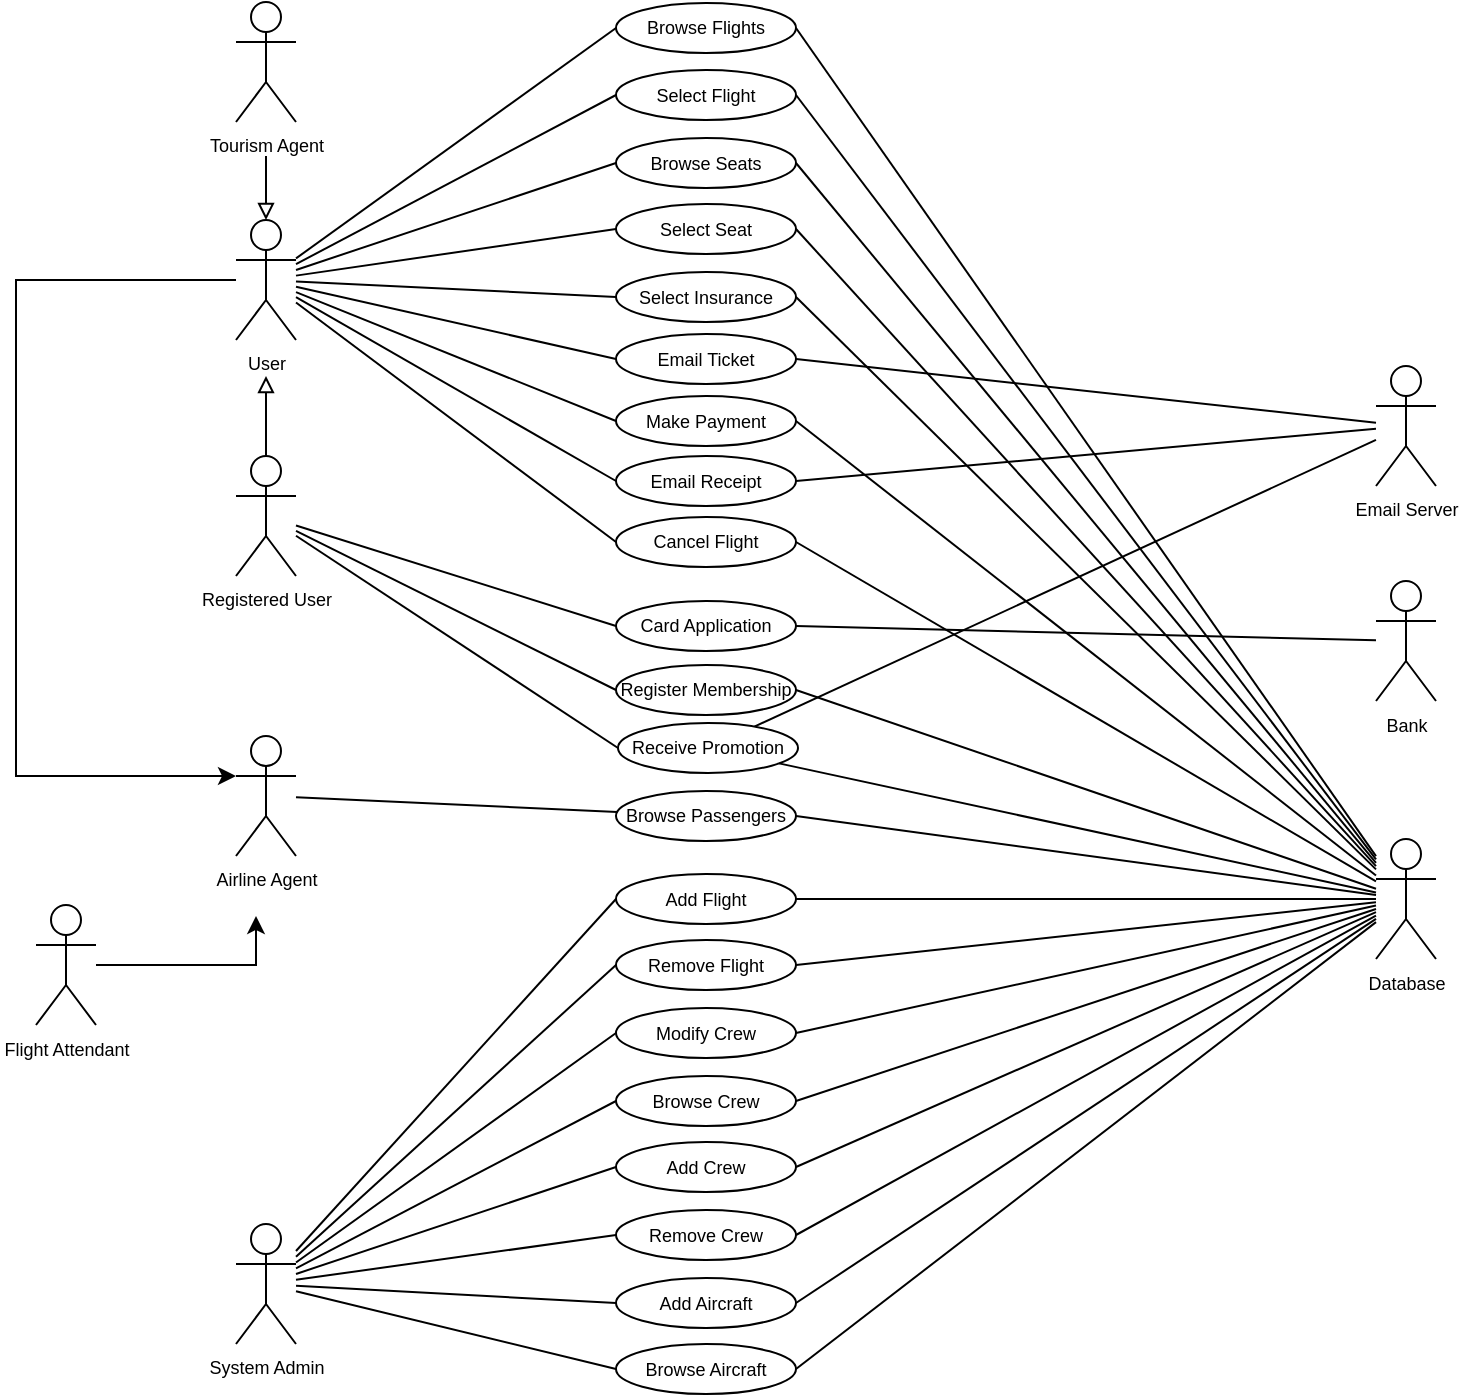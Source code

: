 <mxfile version="22.0.2" type="device">
  <diagram name="Page-1" id="OrlpG0JctS7wxFw-NEQy">
    <mxGraphModel dx="1420" dy="822" grid="1" gridSize="10" guides="1" tooltips="1" connect="1" arrows="1" fold="1" page="1" pageScale="1" pageWidth="850" pageHeight="1100" math="0" shadow="0">
      <root>
        <mxCell id="0" />
        <mxCell id="1" parent="0" />
        <mxCell id="UExDneakSTAcrRpCqQbY-11" style="rounded=0;orthogonalLoop=1;jettySize=auto;html=1;strokeColor=default;endArrow=none;endFill=0;startArrow=none;startFill=0;entryX=0;entryY=0.5;entryDx=0;entryDy=0;" parent="1" source="z5qdCUO5IbGsy1vXa8A5-2" target="NAcOau6ly_9tZRAHZsZ8-38" edge="1">
          <mxGeometry relative="1" as="geometry" />
        </mxCell>
        <mxCell id="UExDneakSTAcrRpCqQbY-12" style="rounded=0;orthogonalLoop=1;jettySize=auto;html=1;endArrow=none;endFill=0;startArrow=none;startFill=0;entryX=0;entryY=0.5;entryDx=0;entryDy=0;" parent="1" source="z5qdCUO5IbGsy1vXa8A5-2" target="NAcOau6ly_9tZRAHZsZ8-11" edge="1">
          <mxGeometry relative="1" as="geometry">
            <mxPoint x="320" y="80" as="targetPoint" />
          </mxGeometry>
        </mxCell>
        <mxCell id="UExDneakSTAcrRpCqQbY-14" style="edgeStyle=none;rounded=0;orthogonalLoop=1;jettySize=auto;html=1;startArrow=none;startFill=0;endArrow=none;endFill=0;entryX=0;entryY=0.5;entryDx=0;entryDy=0;" parent="1" source="z5qdCUO5IbGsy1vXa8A5-2" target="NAcOau6ly_9tZRAHZsZ8-12" edge="1">
          <mxGeometry relative="1" as="geometry">
            <mxPoint x="326" y="96" as="targetPoint" />
          </mxGeometry>
        </mxCell>
        <mxCell id="UExDneakSTAcrRpCqQbY-15" style="edgeStyle=none;rounded=0;orthogonalLoop=1;jettySize=auto;html=1;startArrow=none;startFill=0;endArrow=none;endFill=0;entryX=0;entryY=0.5;entryDx=0;entryDy=0;" parent="1" source="z5qdCUO5IbGsy1vXa8A5-2" target="NAcOau6ly_9tZRAHZsZ8-13" edge="1">
          <mxGeometry relative="1" as="geometry" />
        </mxCell>
        <mxCell id="UExDneakSTAcrRpCqQbY-16" style="edgeStyle=none;rounded=0;orthogonalLoop=1;jettySize=auto;html=1;startArrow=none;startFill=0;endArrow=none;endFill=0;entryX=0;entryY=0.5;entryDx=0;entryDy=0;" parent="1" source="z5qdCUO5IbGsy1vXa8A5-2" target="NAcOau6ly_9tZRAHZsZ8-19" edge="1">
          <mxGeometry relative="1" as="geometry" />
        </mxCell>
        <mxCell id="UExDneakSTAcrRpCqQbY-17" style="edgeStyle=none;rounded=0;orthogonalLoop=1;jettySize=auto;html=1;startArrow=none;startFill=0;endArrow=none;endFill=0;entryX=0;entryY=0.5;entryDx=0;entryDy=0;" parent="1" source="z5qdCUO5IbGsy1vXa8A5-2" target="NAcOau6ly_9tZRAHZsZ8-17" edge="1">
          <mxGeometry relative="1" as="geometry" />
        </mxCell>
        <mxCell id="UExDneakSTAcrRpCqQbY-18" style="edgeStyle=none;rounded=0;orthogonalLoop=1;jettySize=auto;html=1;startArrow=none;startFill=0;endArrow=none;endFill=0;entryX=0;entryY=0.5;entryDx=0;entryDy=0;" parent="1" source="z5qdCUO5IbGsy1vXa8A5-2" target="NAcOau6ly_9tZRAHZsZ8-26" edge="1">
          <mxGeometry relative="1" as="geometry" />
        </mxCell>
        <mxCell id="BsZ4ZcHheICdlKva1MgZ-10" style="edgeStyle=orthogonalEdgeStyle;rounded=0;orthogonalLoop=1;jettySize=auto;html=1;" parent="1" source="z5qdCUO5IbGsy1vXa8A5-2" target="NAcOau6ly_9tZRAHZsZ8-4" edge="1">
          <mxGeometry relative="1" as="geometry">
            <mxPoint x="60" y="400" as="targetPoint" />
            <Array as="points">
              <mxPoint x="30" y="152" />
              <mxPoint x="30" y="400" />
            </Array>
          </mxGeometry>
        </mxCell>
        <mxCell id="z5qdCUO5IbGsy1vXa8A5-2" value="User" style="shape=umlActor;verticalLabelPosition=bottom;verticalAlign=top;html=1;outlineConnect=0;fontSize=9;" parent="1" vertex="1">
          <mxGeometry x="140" y="122" width="30" height="60" as="geometry" />
        </mxCell>
        <mxCell id="UExDneakSTAcrRpCqQbY-54" style="edgeStyle=none;rounded=0;orthogonalLoop=1;jettySize=auto;html=1;endArrow=block;endFill=0;" parent="1" source="NAcOau6ly_9tZRAHZsZ8-2" edge="1">
          <mxGeometry relative="1" as="geometry">
            <mxPoint x="155" y="200" as="targetPoint" />
          </mxGeometry>
        </mxCell>
        <mxCell id="UExDneakSTAcrRpCqQbY-55" style="edgeStyle=none;rounded=0;orthogonalLoop=1;jettySize=auto;html=1;endArrow=none;endFill=0;entryX=0;entryY=0.5;entryDx=0;entryDy=0;" parent="1" source="NAcOau6ly_9tZRAHZsZ8-2" target="UExDneakSTAcrRpCqQbY-1" edge="1">
          <mxGeometry relative="1" as="geometry" />
        </mxCell>
        <mxCell id="UExDneakSTAcrRpCqQbY-56" style="edgeStyle=none;rounded=0;orthogonalLoop=1;jettySize=auto;html=1;endArrow=none;endFill=0;entryX=0;entryY=0.5;entryDx=0;entryDy=0;" parent="1" source="NAcOau6ly_9tZRAHZsZ8-2" target="NAcOau6ly_9tZRAHZsZ8-58" edge="1">
          <mxGeometry relative="1" as="geometry" />
        </mxCell>
        <mxCell id="BsZ4ZcHheICdlKva1MgZ-15" style="rounded=0;orthogonalLoop=1;jettySize=auto;html=1;endArrow=none;endFill=0;entryX=0;entryY=0.5;entryDx=0;entryDy=0;" parent="1" source="NAcOau6ly_9tZRAHZsZ8-2" target="BsZ4ZcHheICdlKva1MgZ-12" edge="1">
          <mxGeometry relative="1" as="geometry" />
        </mxCell>
        <mxCell id="NAcOau6ly_9tZRAHZsZ8-2" value="Registered User" style="shape=umlActor;verticalLabelPosition=bottom;verticalAlign=top;html=1;outlineConnect=0;fontSize=9;" parent="1" vertex="1">
          <mxGeometry x="140" y="240" width="30" height="60" as="geometry" />
        </mxCell>
        <mxCell id="UExDneakSTAcrRpCqQbY-45" style="edgeStyle=none;rounded=0;orthogonalLoop=1;jettySize=auto;html=1;entryX=0;entryY=0.5;entryDx=0;entryDy=0;endArrow=none;endFill=0;" parent="1" source="NAcOau6ly_9tZRAHZsZ8-3" target="NAcOau6ly_9tZRAHZsZ8-41" edge="1">
          <mxGeometry relative="1" as="geometry" />
        </mxCell>
        <mxCell id="UExDneakSTAcrRpCqQbY-46" style="edgeStyle=none;rounded=0;orthogonalLoop=1;jettySize=auto;html=1;entryX=0;entryY=0.5;entryDx=0;entryDy=0;endArrow=none;endFill=0;" parent="1" source="NAcOau6ly_9tZRAHZsZ8-3" target="NAcOau6ly_9tZRAHZsZ8-42" edge="1">
          <mxGeometry relative="1" as="geometry" />
        </mxCell>
        <mxCell id="UExDneakSTAcrRpCqQbY-47" style="edgeStyle=none;rounded=0;orthogonalLoop=1;jettySize=auto;html=1;entryX=0;entryY=0.5;entryDx=0;entryDy=0;endArrow=none;endFill=0;" parent="1" source="NAcOau6ly_9tZRAHZsZ8-3" target="NAcOau6ly_9tZRAHZsZ8-43" edge="1">
          <mxGeometry relative="1" as="geometry" />
        </mxCell>
        <mxCell id="UExDneakSTAcrRpCqQbY-48" style="edgeStyle=none;rounded=0;orthogonalLoop=1;jettySize=auto;html=1;entryX=0;entryY=0.5;entryDx=0;entryDy=0;endArrow=none;endFill=0;" parent="1" source="NAcOau6ly_9tZRAHZsZ8-3" target="NAcOau6ly_9tZRAHZsZ8-45" edge="1">
          <mxGeometry relative="1" as="geometry" />
        </mxCell>
        <mxCell id="UExDneakSTAcrRpCqQbY-49" style="edgeStyle=none;rounded=0;orthogonalLoop=1;jettySize=auto;html=1;endArrow=none;endFill=0;entryX=0;entryY=0.5;entryDx=0;entryDy=0;" parent="1" source="NAcOau6ly_9tZRAHZsZ8-3" target="NAcOau6ly_9tZRAHZsZ8-46" edge="1">
          <mxGeometry relative="1" as="geometry" />
        </mxCell>
        <mxCell id="UExDneakSTAcrRpCqQbY-50" style="edgeStyle=none;rounded=0;orthogonalLoop=1;jettySize=auto;html=1;endArrow=none;endFill=0;entryX=0;entryY=0.5;entryDx=0;entryDy=0;" parent="1" source="NAcOau6ly_9tZRAHZsZ8-3" target="NAcOau6ly_9tZRAHZsZ8-56" edge="1">
          <mxGeometry relative="1" as="geometry" />
        </mxCell>
        <mxCell id="UExDneakSTAcrRpCqQbY-52" style="edgeStyle=none;rounded=0;orthogonalLoop=1;jettySize=auto;html=1;endArrow=none;endFill=0;entryX=0;entryY=0.5;entryDx=0;entryDy=0;" parent="1" source="NAcOau6ly_9tZRAHZsZ8-3" target="NAcOau6ly_9tZRAHZsZ8-57" edge="1">
          <mxGeometry relative="1" as="geometry" />
        </mxCell>
        <mxCell id="NAcOau6ly_9tZRAHZsZ8-3" value="System Admin" style="shape=umlActor;verticalLabelPosition=bottom;verticalAlign=top;html=1;outlineConnect=0;fontSize=9;" parent="1" vertex="1">
          <mxGeometry x="140" y="624" width="30" height="60" as="geometry" />
        </mxCell>
        <mxCell id="UExDneakSTAcrRpCqQbY-24" style="edgeStyle=none;rounded=0;orthogonalLoop=1;jettySize=auto;html=1;endArrow=none;endFill=0;" parent="1" source="NAcOau6ly_9tZRAHZsZ8-4" target="NAcOau6ly_9tZRAHZsZ8-28" edge="1">
          <mxGeometry relative="1" as="geometry" />
        </mxCell>
        <mxCell id="NAcOau6ly_9tZRAHZsZ8-4" value="Airline Agent" style="shape=umlActor;verticalLabelPosition=bottom;verticalAlign=top;html=1;outlineConnect=0;fontSize=9;" parent="1" vertex="1">
          <mxGeometry x="140" y="380" width="30" height="60" as="geometry" />
        </mxCell>
        <mxCell id="UExDneakSTAcrRpCqQbY-62" style="edgeStyle=none;rounded=0;orthogonalLoop=1;jettySize=auto;html=1;endArrow=block;endFill=0;entryX=0.5;entryY=0;entryDx=0;entryDy=0;entryPerimeter=0;" parent="1" target="z5qdCUO5IbGsy1vXa8A5-2" edge="1">
          <mxGeometry relative="1" as="geometry">
            <mxPoint x="130" y="150.5" as="targetPoint" />
            <mxPoint x="155" y="90" as="sourcePoint" />
          </mxGeometry>
        </mxCell>
        <mxCell id="NAcOau6ly_9tZRAHZsZ8-5" value="Tourism Agent" style="shape=umlActor;verticalLabelPosition=bottom;verticalAlign=top;html=1;outlineConnect=0;fontSize=9;" parent="1" vertex="1">
          <mxGeometry x="140" y="13" width="30" height="60" as="geometry" />
        </mxCell>
        <mxCell id="UExDneakSTAcrRpCqQbY-29" style="edgeStyle=none;rounded=0;orthogonalLoop=1;jettySize=auto;html=1;exitX=1;exitY=0.5;exitDx=0;exitDy=0;endArrow=none;endFill=0;" parent="1" source="NAcOau6ly_9tZRAHZsZ8-12" target="UExDneakSTAcrRpCqQbY-6" edge="1">
          <mxGeometry relative="1" as="geometry" />
        </mxCell>
        <mxCell id="NAcOau6ly_9tZRAHZsZ8-12" value="Browse Seats" style="ellipse;whiteSpace=wrap;html=1;fontSize=9;" parent="1" vertex="1">
          <mxGeometry x="330" y="81" width="90" height="25" as="geometry" />
        </mxCell>
        <mxCell id="UExDneakSTAcrRpCqQbY-30" style="edgeStyle=none;rounded=0;orthogonalLoop=1;jettySize=auto;html=1;exitX=1;exitY=0.5;exitDx=0;exitDy=0;endArrow=none;endFill=0;" parent="1" source="NAcOau6ly_9tZRAHZsZ8-13" target="UExDneakSTAcrRpCqQbY-6" edge="1">
          <mxGeometry relative="1" as="geometry" />
        </mxCell>
        <mxCell id="NAcOau6ly_9tZRAHZsZ8-13" value="Select Seat" style="ellipse;whiteSpace=wrap;html=1;fontSize=9;" parent="1" vertex="1">
          <mxGeometry x="330" y="114" width="90" height="25" as="geometry" />
        </mxCell>
        <mxCell id="UExDneakSTAcrRpCqQbY-32" style="edgeStyle=none;rounded=0;orthogonalLoop=1;jettySize=auto;html=1;exitX=1;exitY=0.5;exitDx=0;exitDy=0;endArrow=none;endFill=0;" parent="1" source="NAcOau6ly_9tZRAHZsZ8-17" target="UExDneakSTAcrRpCqQbY-6" edge="1">
          <mxGeometry relative="1" as="geometry" />
        </mxCell>
        <mxCell id="UExDneakSTAcrRpCqQbY-31" style="edgeStyle=none;rounded=0;orthogonalLoop=1;jettySize=auto;html=1;exitX=1;exitY=0.5;exitDx=0;exitDy=0;endArrow=none;endFill=0;" parent="1" source="NAcOau6ly_9tZRAHZsZ8-19" target="UExDneakSTAcrRpCqQbY-6" edge="1">
          <mxGeometry relative="1" as="geometry" />
        </mxCell>
        <mxCell id="NAcOau6ly_9tZRAHZsZ8-19" value="Select Insurance" style="ellipse;whiteSpace=wrap;html=1;fontSize=9;" parent="1" vertex="1">
          <mxGeometry x="330" y="148" width="90" height="25" as="geometry" />
        </mxCell>
        <mxCell id="UExDneakSTAcrRpCqQbY-28" style="edgeStyle=none;rounded=0;orthogonalLoop=1;jettySize=auto;html=1;exitX=1;exitY=0.5;exitDx=0;exitDy=0;endArrow=none;endFill=0;" parent="1" source="NAcOau6ly_9tZRAHZsZ8-11" target="UExDneakSTAcrRpCqQbY-6" edge="1">
          <mxGeometry relative="1" as="geometry" />
        </mxCell>
        <mxCell id="NAcOau6ly_9tZRAHZsZ8-11" value="Select Flight" style="ellipse;whiteSpace=wrap;html=1;fontSize=9;" parent="1" vertex="1">
          <mxGeometry x="330" y="47" width="90" height="25" as="geometry" />
        </mxCell>
        <mxCell id="NAcOau6ly_9tZRAHZsZ8-24" style="edgeStyle=orthogonalEdgeStyle;rounded=0;orthogonalLoop=1;jettySize=auto;html=1;exitX=0.5;exitY=1;exitDx=0;exitDy=0;fontSize=9;startArrow=none;startFill=0;endArrow=none;endFill=0;" parent="1" source="NAcOau6ly_9tZRAHZsZ8-19" target="NAcOau6ly_9tZRAHZsZ8-19" edge="1">
          <mxGeometry relative="1" as="geometry" />
        </mxCell>
        <mxCell id="UExDneakSTAcrRpCqQbY-69" style="edgeStyle=none;rounded=0;orthogonalLoop=1;jettySize=auto;html=1;exitX=1;exitY=0.5;exitDx=0;exitDy=0;endArrow=none;endFill=0;" parent="1" source="NAcOau6ly_9tZRAHZsZ8-26" target="UExDneakSTAcrRpCqQbY-68" edge="1">
          <mxGeometry relative="1" as="geometry" />
        </mxCell>
        <mxCell id="NAcOau6ly_9tZRAHZsZ8-26" value="Email Ticket" style="ellipse;whiteSpace=wrap;html=1;fontSize=9;" parent="1" vertex="1">
          <mxGeometry x="330" y="179" width="90" height="25" as="geometry" />
        </mxCell>
        <mxCell id="UExDneakSTAcrRpCqQbY-67" style="edgeStyle=none;rounded=0;orthogonalLoop=1;jettySize=auto;html=1;exitX=0;exitY=0.5;exitDx=0;exitDy=0;endArrow=none;endFill=0;" parent="1" source="NAcOau6ly_9tZRAHZsZ8-27" target="z5qdCUO5IbGsy1vXa8A5-2" edge="1">
          <mxGeometry relative="1" as="geometry" />
        </mxCell>
        <mxCell id="UExDneakSTAcrRpCqQbY-70" style="edgeStyle=none;rounded=0;orthogonalLoop=1;jettySize=auto;html=1;exitX=1;exitY=0.5;exitDx=0;exitDy=0;endArrow=none;endFill=0;" parent="1" source="NAcOau6ly_9tZRAHZsZ8-27" target="UExDneakSTAcrRpCqQbY-68" edge="1">
          <mxGeometry relative="1" as="geometry" />
        </mxCell>
        <mxCell id="NAcOau6ly_9tZRAHZsZ8-27" value="Email Receipt" style="ellipse;whiteSpace=wrap;html=1;fontSize=9;" parent="1" vertex="1">
          <mxGeometry x="330" y="240" width="90" height="25" as="geometry" />
        </mxCell>
        <mxCell id="UExDneakSTAcrRpCqQbY-36" style="edgeStyle=none;rounded=0;orthogonalLoop=1;jettySize=auto;html=1;exitX=1;exitY=0.5;exitDx=0;exitDy=0;endArrow=none;endFill=0;" parent="1" source="NAcOau6ly_9tZRAHZsZ8-28" target="UExDneakSTAcrRpCqQbY-6" edge="1">
          <mxGeometry relative="1" as="geometry" />
        </mxCell>
        <mxCell id="NAcOau6ly_9tZRAHZsZ8-28" value="Browse Passengers" style="ellipse;whiteSpace=wrap;html=1;fontSize=9;" parent="1" vertex="1">
          <mxGeometry x="330" y="407.5" width="90" height="25" as="geometry" />
        </mxCell>
        <mxCell id="UExDneakSTAcrRpCqQbY-35" style="edgeStyle=none;rounded=0;orthogonalLoop=1;jettySize=auto;html=1;exitX=1;exitY=0.5;exitDx=0;exitDy=0;endArrow=none;endFill=0;" parent="1" source="NAcOau6ly_9tZRAHZsZ8-29" target="UExDneakSTAcrRpCqQbY-6" edge="1">
          <mxGeometry relative="1" as="geometry" />
        </mxCell>
        <mxCell id="NAcOau6ly_9tZRAHZsZ8-29" value="Cancel Flight" style="ellipse;whiteSpace=wrap;html=1;fontSize=9;" parent="1" vertex="1">
          <mxGeometry x="330" y="270.5" width="90" height="25" as="geometry" />
        </mxCell>
        <mxCell id="UExDneakSTAcrRpCqQbY-26" style="edgeStyle=none;rounded=0;orthogonalLoop=1;jettySize=auto;html=1;exitX=1;exitY=0.5;exitDx=0;exitDy=0;endArrow=none;endFill=0;" parent="1" source="NAcOau6ly_9tZRAHZsZ8-38" target="UExDneakSTAcrRpCqQbY-6" edge="1">
          <mxGeometry relative="1" as="geometry" />
        </mxCell>
        <mxCell id="NAcOau6ly_9tZRAHZsZ8-38" value="Browse Flights" style="ellipse;whiteSpace=wrap;html=1;fontSize=9;" parent="1" vertex="1">
          <mxGeometry x="330" y="13.5" width="90" height="25" as="geometry" />
        </mxCell>
        <mxCell id="UExDneakSTAcrRpCqQbY-37" style="edgeStyle=none;rounded=0;orthogonalLoop=1;jettySize=auto;html=1;exitX=1;exitY=0.5;exitDx=0;exitDy=0;endArrow=none;endFill=0;" parent="1" source="NAcOau6ly_9tZRAHZsZ8-41" target="UExDneakSTAcrRpCqQbY-6" edge="1">
          <mxGeometry relative="1" as="geometry" />
        </mxCell>
        <mxCell id="NAcOau6ly_9tZRAHZsZ8-41" value="Add Flight" style="ellipse;whiteSpace=wrap;html=1;fontSize=9;" parent="1" vertex="1">
          <mxGeometry x="330" y="449" width="90" height="25" as="geometry" />
        </mxCell>
        <mxCell id="UExDneakSTAcrRpCqQbY-38" style="edgeStyle=none;rounded=0;orthogonalLoop=1;jettySize=auto;html=1;exitX=1;exitY=0.5;exitDx=0;exitDy=0;endArrow=none;endFill=0;" parent="1" source="NAcOau6ly_9tZRAHZsZ8-42" target="UExDneakSTAcrRpCqQbY-6" edge="1">
          <mxGeometry relative="1" as="geometry" />
        </mxCell>
        <mxCell id="NAcOau6ly_9tZRAHZsZ8-42" value="Remove Flight" style="ellipse;whiteSpace=wrap;html=1;fontSize=9;" parent="1" vertex="1">
          <mxGeometry x="330" y="482" width="90" height="25" as="geometry" />
        </mxCell>
        <mxCell id="UExDneakSTAcrRpCqQbY-39" style="edgeStyle=none;rounded=0;orthogonalLoop=1;jettySize=auto;html=1;exitX=1;exitY=0.5;exitDx=0;exitDy=0;endArrow=none;endFill=0;" parent="1" source="NAcOau6ly_9tZRAHZsZ8-43" target="UExDneakSTAcrRpCqQbY-6" edge="1">
          <mxGeometry relative="1" as="geometry" />
        </mxCell>
        <mxCell id="NAcOau6ly_9tZRAHZsZ8-43" value="Modify Crew" style="ellipse;whiteSpace=wrap;html=1;fontSize=9;" parent="1" vertex="1">
          <mxGeometry x="330" y="516" width="90" height="25" as="geometry" />
        </mxCell>
        <mxCell id="UExDneakSTAcrRpCqQbY-40" style="edgeStyle=none;rounded=0;orthogonalLoop=1;jettySize=auto;html=1;exitX=1;exitY=0.5;exitDx=0;exitDy=0;endArrow=none;endFill=0;" parent="1" source="NAcOau6ly_9tZRAHZsZ8-45" target="UExDneakSTAcrRpCqQbY-6" edge="1">
          <mxGeometry relative="1" as="geometry" />
        </mxCell>
        <mxCell id="NAcOau6ly_9tZRAHZsZ8-45" value="Browse Crew" style="ellipse;whiteSpace=wrap;html=1;fontSize=9;" parent="1" vertex="1">
          <mxGeometry x="330" y="550" width="90" height="25" as="geometry" />
        </mxCell>
        <mxCell id="UExDneakSTAcrRpCqQbY-41" style="edgeStyle=none;rounded=0;orthogonalLoop=1;jettySize=auto;html=1;exitX=1;exitY=0.5;exitDx=0;exitDy=0;endArrow=none;endFill=0;" parent="1" source="NAcOau6ly_9tZRAHZsZ8-46" target="UExDneakSTAcrRpCqQbY-6" edge="1">
          <mxGeometry relative="1" as="geometry" />
        </mxCell>
        <mxCell id="NAcOau6ly_9tZRAHZsZ8-46" value="Add Crew" style="ellipse;whiteSpace=wrap;html=1;fontSize=9;" parent="1" vertex="1">
          <mxGeometry x="330" y="583" width="90" height="25" as="geometry" />
        </mxCell>
        <mxCell id="UExDneakSTAcrRpCqQbY-42" style="edgeStyle=none;rounded=0;orthogonalLoop=1;jettySize=auto;html=1;exitX=1;exitY=0.5;exitDx=0;exitDy=0;endArrow=none;endFill=0;" parent="1" source="NAcOau6ly_9tZRAHZsZ8-56" target="UExDneakSTAcrRpCqQbY-6" edge="1">
          <mxGeometry relative="1" as="geometry" />
        </mxCell>
        <mxCell id="NAcOau6ly_9tZRAHZsZ8-56" value="Remove Crew" style="ellipse;whiteSpace=wrap;html=1;fontSize=9;" parent="1" vertex="1">
          <mxGeometry x="330" y="617" width="90" height="25" as="geometry" />
        </mxCell>
        <mxCell id="UExDneakSTAcrRpCqQbY-44" style="edgeStyle=none;rounded=0;orthogonalLoop=1;jettySize=auto;html=1;exitX=1;exitY=0.5;exitDx=0;exitDy=0;endArrow=none;endFill=0;" parent="1" source="NAcOau6ly_9tZRAHZsZ8-57" target="UExDneakSTAcrRpCqQbY-6" edge="1">
          <mxGeometry relative="1" as="geometry" />
        </mxCell>
        <mxCell id="NAcOau6ly_9tZRAHZsZ8-57" value="Browse Aircraft" style="ellipse;whiteSpace=wrap;html=1;fontSize=9;" parent="1" vertex="1">
          <mxGeometry x="330" y="684" width="90" height="25" as="geometry" />
        </mxCell>
        <mxCell id="UExDneakSTAcrRpCqQbY-77" style="edgeStyle=none;rounded=0;orthogonalLoop=1;jettySize=auto;html=1;exitX=1;exitY=0.5;exitDx=0;exitDy=0;endArrow=none;endFill=0;" parent="1" source="NAcOau6ly_9tZRAHZsZ8-58" target="UExDneakSTAcrRpCqQbY-76" edge="1">
          <mxGeometry relative="1" as="geometry" />
        </mxCell>
        <mxCell id="NAcOau6ly_9tZRAHZsZ8-58" value="Card Application" style="ellipse;whiteSpace=wrap;html=1;fontSize=9;" parent="1" vertex="1">
          <mxGeometry x="330" y="312.5" width="90" height="25" as="geometry" />
        </mxCell>
        <mxCell id="UExDneakSTAcrRpCqQbY-43" style="edgeStyle=none;rounded=0;orthogonalLoop=1;jettySize=auto;html=1;exitX=1;exitY=0.5;exitDx=0;exitDy=0;endArrow=none;endFill=0;" parent="1" source="NAcOau6ly_9tZRAHZsZ8-62" target="UExDneakSTAcrRpCqQbY-6" edge="1">
          <mxGeometry relative="1" as="geometry" />
        </mxCell>
        <mxCell id="NAcOau6ly_9tZRAHZsZ8-62" value="Add Aircraft" style="ellipse;whiteSpace=wrap;html=1;fontSize=9;" parent="1" vertex="1">
          <mxGeometry x="330" y="651" width="90" height="25" as="geometry" />
        </mxCell>
        <mxCell id="UExDneakSTAcrRpCqQbY-74" style="edgeStyle=none;rounded=0;orthogonalLoop=1;jettySize=auto;html=1;exitX=1;exitY=0.5;exitDx=0;exitDy=0;endArrow=none;endFill=0;" parent="1" source="UExDneakSTAcrRpCqQbY-1" target="UExDneakSTAcrRpCqQbY-6" edge="1">
          <mxGeometry relative="1" as="geometry" />
        </mxCell>
        <mxCell id="UExDneakSTAcrRpCqQbY-1" value="Register Membership" style="ellipse;whiteSpace=wrap;html=1;fontSize=9;" parent="1" vertex="1">
          <mxGeometry x="330" y="344.5" width="90" height="25" as="geometry" />
        </mxCell>
        <mxCell id="UExDneakSTAcrRpCqQbY-6" value="Database" style="shape=umlActor;verticalLabelPosition=bottom;verticalAlign=top;html=1;outlineConnect=0;fontSize=9;" parent="1" vertex="1">
          <mxGeometry x="710" y="431.5" width="30" height="60" as="geometry" />
        </mxCell>
        <mxCell id="UExDneakSTAcrRpCqQbY-20" style="edgeStyle=none;rounded=0;orthogonalLoop=1;jettySize=auto;html=1;startArrow=none;startFill=0;endArrow=none;endFill=0;entryX=0;entryY=0.5;entryDx=0;entryDy=0;" parent="1" source="z5qdCUO5IbGsy1vXa8A5-2" target="NAcOau6ly_9tZRAHZsZ8-29" edge="1">
          <mxGeometry relative="1" as="geometry" />
        </mxCell>
        <mxCell id="UExDneakSTAcrRpCqQbY-51" style="edgeStyle=none;rounded=0;orthogonalLoop=1;jettySize=auto;html=1;endArrow=none;endFill=0;entryX=0;entryY=0.5;entryDx=0;entryDy=0;" parent="1" source="NAcOau6ly_9tZRAHZsZ8-3" target="NAcOau6ly_9tZRAHZsZ8-62" edge="1">
          <mxGeometry relative="1" as="geometry">
            <mxPoint x="310" y="660" as="targetPoint" />
          </mxGeometry>
        </mxCell>
        <mxCell id="NAcOau6ly_9tZRAHZsZ8-17" value="Make Payment" style="ellipse;whiteSpace=wrap;html=1;fontSize=9;" parent="1" vertex="1">
          <mxGeometry x="330" y="210" width="90" height="25" as="geometry" />
        </mxCell>
        <mxCell id="UExDneakSTAcrRpCqQbY-68" value="Email Server" style="shape=umlActor;verticalLabelPosition=bottom;verticalAlign=top;html=1;outlineConnect=0;fontSize=9;" parent="1" vertex="1">
          <mxGeometry x="710" y="195" width="30" height="60" as="geometry" />
        </mxCell>
        <mxCell id="UExDneakSTAcrRpCqQbY-76" value="Bank" style="shape=umlActor;verticalLabelPosition=bottom;verticalAlign=top;html=1;outlineConnect=0;fontSize=9;" parent="1" vertex="1">
          <mxGeometry x="710" y="302.5" width="30" height="60" as="geometry" />
        </mxCell>
        <mxCell id="BsZ4ZcHheICdlKva1MgZ-14" style="rounded=0;orthogonalLoop=1;jettySize=auto;html=1;endArrow=none;endFill=0;" parent="1" source="BsZ4ZcHheICdlKva1MgZ-12" target="UExDneakSTAcrRpCqQbY-68" edge="1">
          <mxGeometry relative="1" as="geometry" />
        </mxCell>
        <mxCell id="BsZ4ZcHheICdlKva1MgZ-12" value="Receive Promotion" style="ellipse;whiteSpace=wrap;html=1;fontSize=9;" parent="1" vertex="1">
          <mxGeometry x="331" y="373.5" width="90" height="25" as="geometry" />
        </mxCell>
        <mxCell id="BsZ4ZcHheICdlKva1MgZ-13" style="rounded=0;orthogonalLoop=1;jettySize=auto;html=1;endArrow=none;endFill=0;" parent="1" source="UExDneakSTAcrRpCqQbY-6" target="BsZ4ZcHheICdlKva1MgZ-12" edge="1">
          <mxGeometry relative="1" as="geometry" />
        </mxCell>
        <mxCell id="Qzo876bQK8VthrD34-aL-2" style="edgeStyle=orthogonalEdgeStyle;rounded=0;orthogonalLoop=1;jettySize=auto;html=1;" edge="1" parent="1" source="Qzo876bQK8VthrD34-aL-1">
          <mxGeometry relative="1" as="geometry">
            <mxPoint x="150" y="470" as="targetPoint" />
            <Array as="points">
              <mxPoint x="150" y="495" />
            </Array>
          </mxGeometry>
        </mxCell>
        <mxCell id="Qzo876bQK8VthrD34-aL-1" value="Flight Attendant" style="shape=umlActor;verticalLabelPosition=bottom;verticalAlign=top;html=1;outlineConnect=0;fontSize=9;" vertex="1" parent="1">
          <mxGeometry x="40" y="464.5" width="30" height="60" as="geometry" />
        </mxCell>
      </root>
    </mxGraphModel>
  </diagram>
</mxfile>
